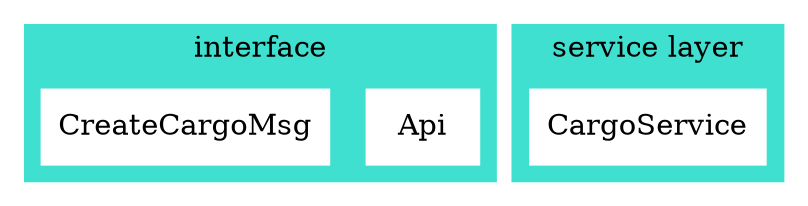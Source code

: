 digraph g {
	node[style = filled, color = orange];

	subgraph cluster1 {
		label=interface
		style=filled
		color=turquoise
		node [style=filled,color=white,shape=box];
		Api
		CreateCargoMsg
	}

	subgraph cluster2 {
		label="service layer"
		style=filled
		color=turquoise
		node [style=filled,color=white,shape=box];
		CargoService
	}
	
}